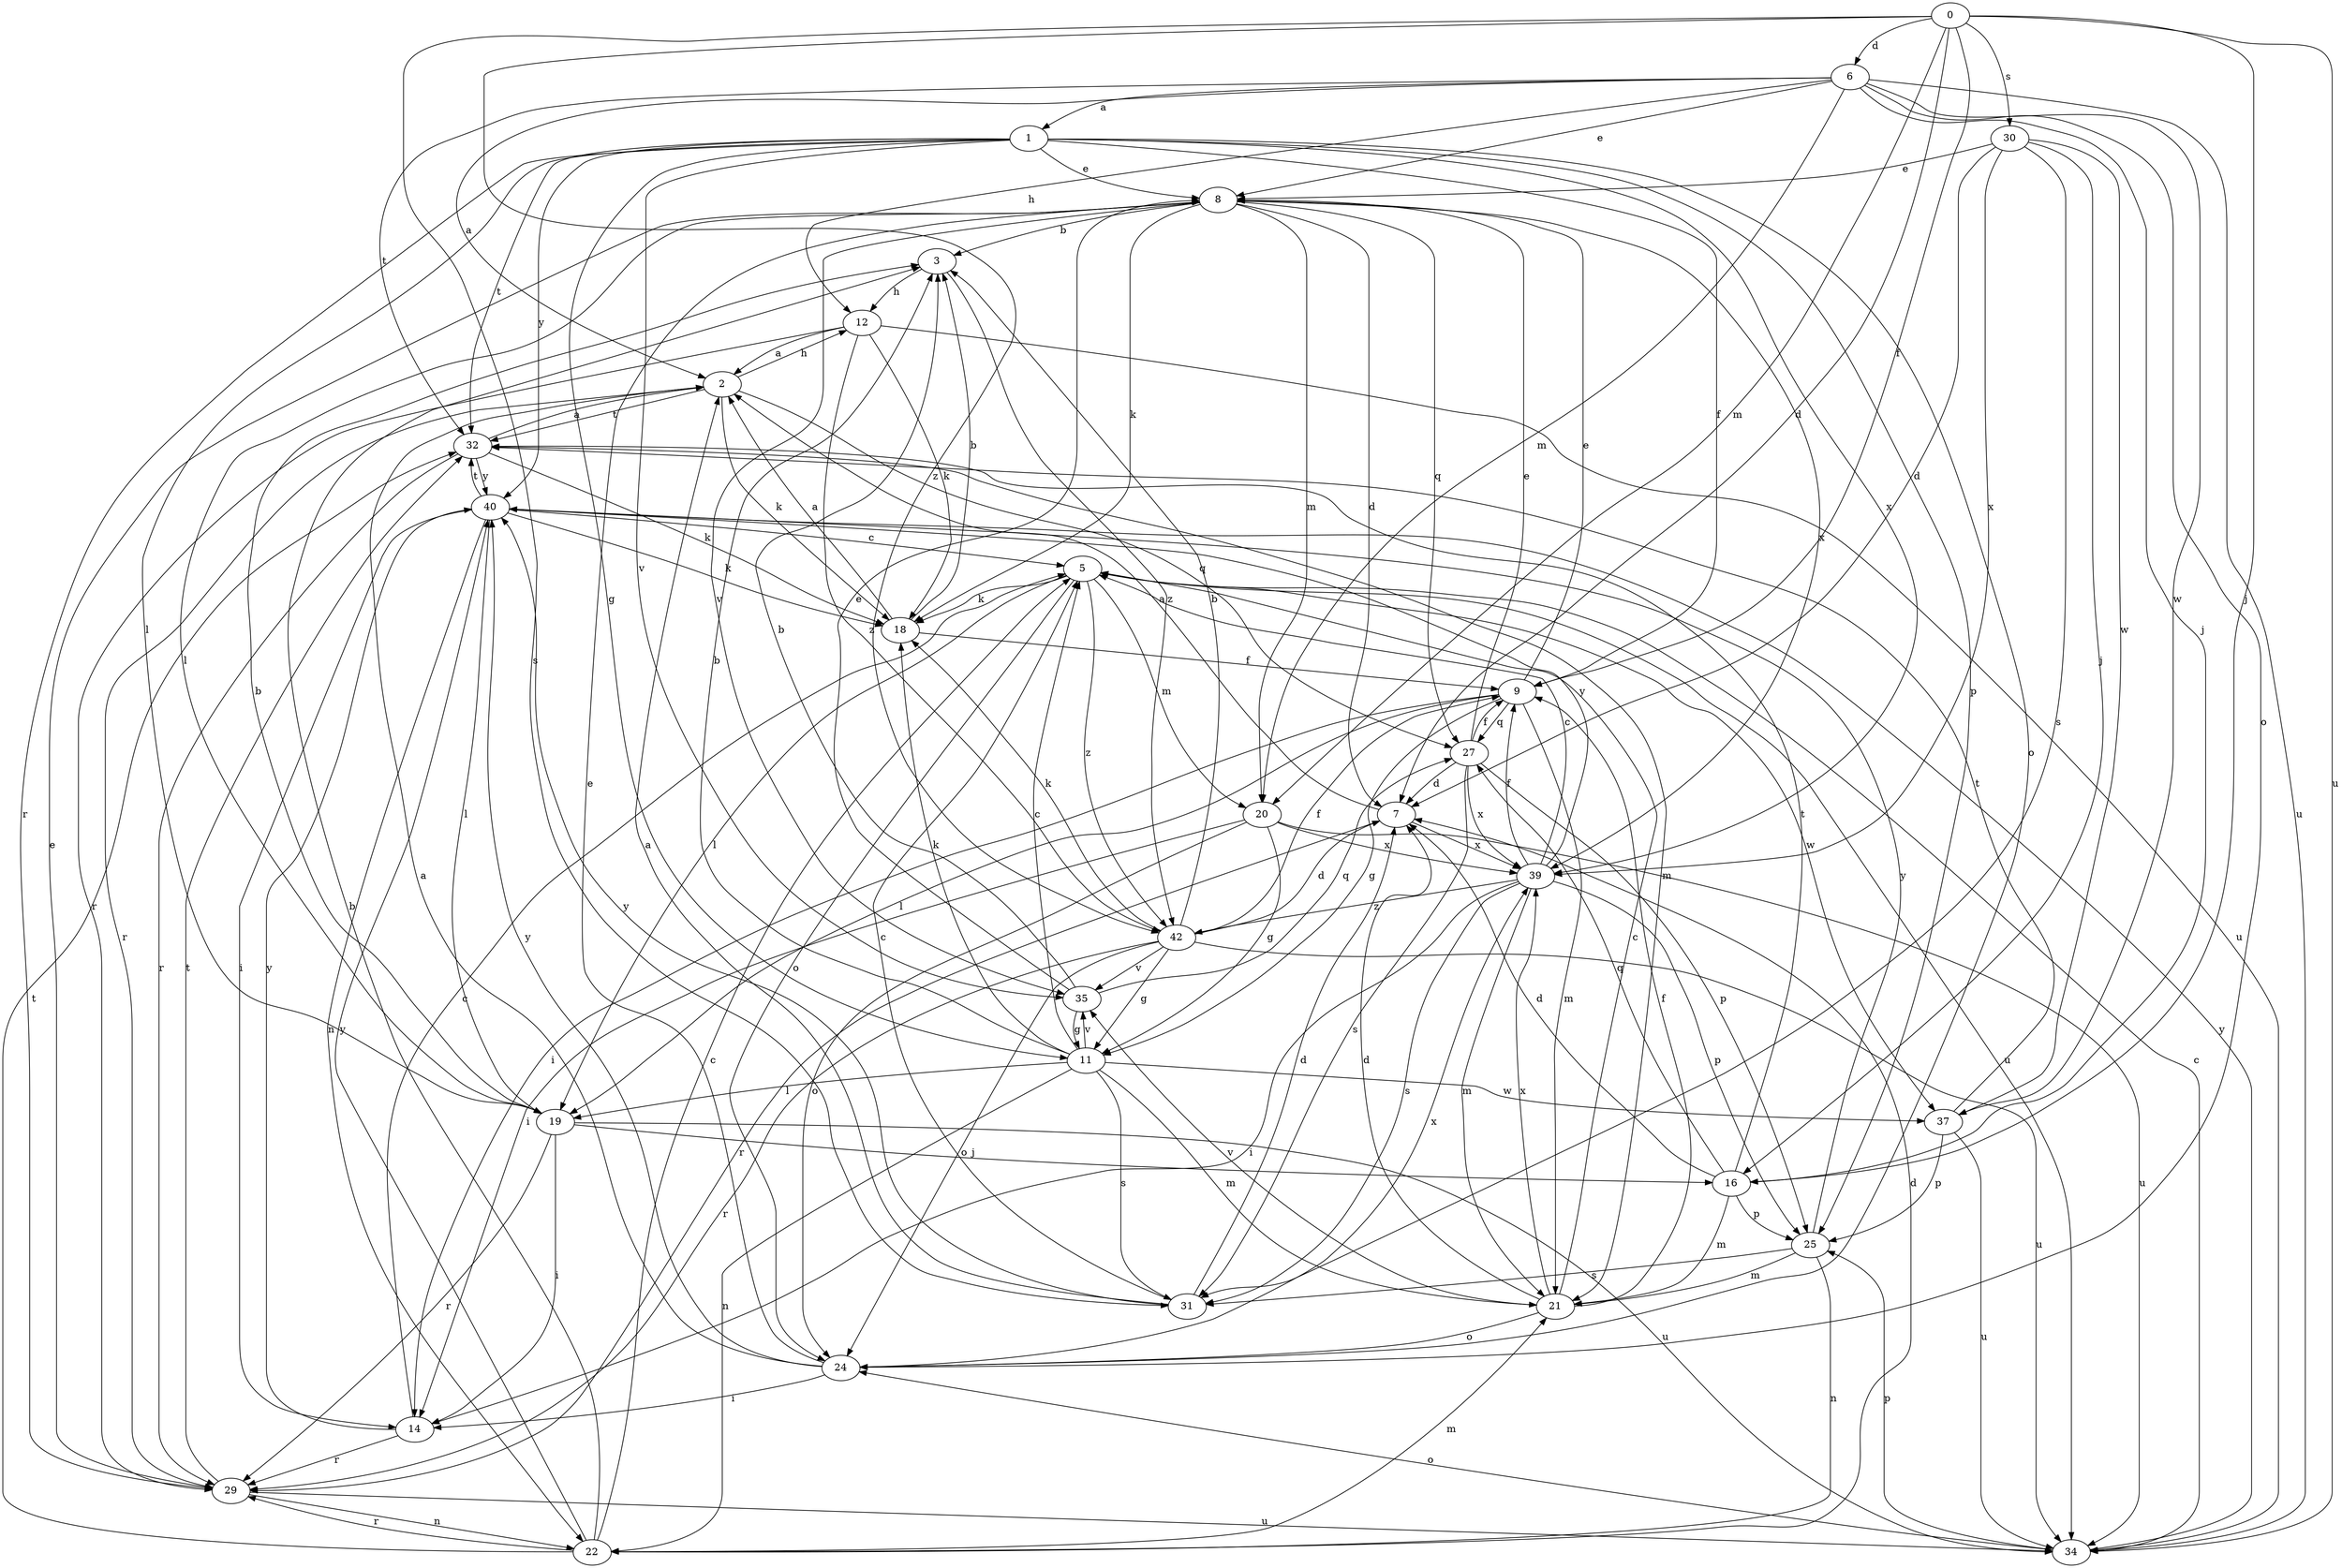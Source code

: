 strict digraph  {
0;
1;
2;
3;
5;
6;
7;
8;
9;
11;
12;
14;
16;
18;
19;
20;
21;
22;
24;
25;
27;
29;
30;
31;
32;
34;
35;
37;
39;
40;
42;
0 -> 6  [label=d];
0 -> 7  [label=d];
0 -> 9  [label=f];
0 -> 16  [label=j];
0 -> 20  [label=m];
0 -> 30  [label=s];
0 -> 31  [label=s];
0 -> 34  [label=u];
0 -> 42  [label=z];
1 -> 8  [label=e];
1 -> 9  [label=f];
1 -> 11  [label=g];
1 -> 19  [label=l];
1 -> 24  [label=o];
1 -> 25  [label=p];
1 -> 29  [label=r];
1 -> 32  [label=t];
1 -> 35  [label=v];
1 -> 39  [label=x];
1 -> 40  [label=y];
2 -> 12  [label=h];
2 -> 18  [label=k];
2 -> 27  [label=q];
2 -> 29  [label=r];
2 -> 32  [label=t];
3 -> 12  [label=h];
3 -> 42  [label=z];
5 -> 18  [label=k];
5 -> 19  [label=l];
5 -> 20  [label=m];
5 -> 24  [label=o];
5 -> 34  [label=u];
5 -> 37  [label=w];
5 -> 42  [label=z];
6 -> 1  [label=a];
6 -> 2  [label=a];
6 -> 8  [label=e];
6 -> 12  [label=h];
6 -> 16  [label=j];
6 -> 20  [label=m];
6 -> 24  [label=o];
6 -> 32  [label=t];
6 -> 34  [label=u];
6 -> 37  [label=w];
7 -> 2  [label=a];
7 -> 29  [label=r];
7 -> 39  [label=x];
8 -> 3  [label=b];
8 -> 7  [label=d];
8 -> 18  [label=k];
8 -> 19  [label=l];
8 -> 20  [label=m];
8 -> 27  [label=q];
8 -> 35  [label=v];
8 -> 39  [label=x];
9 -> 8  [label=e];
9 -> 11  [label=g];
9 -> 14  [label=i];
9 -> 19  [label=l];
9 -> 21  [label=m];
9 -> 27  [label=q];
11 -> 3  [label=b];
11 -> 5  [label=c];
11 -> 18  [label=k];
11 -> 19  [label=l];
11 -> 21  [label=m];
11 -> 22  [label=n];
11 -> 31  [label=s];
11 -> 35  [label=v];
11 -> 37  [label=w];
12 -> 2  [label=a];
12 -> 18  [label=k];
12 -> 29  [label=r];
12 -> 34  [label=u];
12 -> 42  [label=z];
14 -> 5  [label=c];
14 -> 29  [label=r];
14 -> 40  [label=y];
16 -> 7  [label=d];
16 -> 21  [label=m];
16 -> 25  [label=p];
16 -> 27  [label=q];
16 -> 32  [label=t];
18 -> 2  [label=a];
18 -> 3  [label=b];
18 -> 9  [label=f];
19 -> 3  [label=b];
19 -> 14  [label=i];
19 -> 16  [label=j];
19 -> 29  [label=r];
19 -> 34  [label=u];
20 -> 11  [label=g];
20 -> 14  [label=i];
20 -> 24  [label=o];
20 -> 34  [label=u];
20 -> 39  [label=x];
21 -> 5  [label=c];
21 -> 7  [label=d];
21 -> 9  [label=f];
21 -> 24  [label=o];
21 -> 35  [label=v];
21 -> 39  [label=x];
22 -> 3  [label=b];
22 -> 5  [label=c];
22 -> 7  [label=d];
22 -> 21  [label=m];
22 -> 29  [label=r];
22 -> 32  [label=t];
22 -> 40  [label=y];
24 -> 2  [label=a];
24 -> 8  [label=e];
24 -> 14  [label=i];
24 -> 39  [label=x];
24 -> 40  [label=y];
25 -> 21  [label=m];
25 -> 22  [label=n];
25 -> 31  [label=s];
25 -> 40  [label=y];
27 -> 7  [label=d];
27 -> 8  [label=e];
27 -> 9  [label=f];
27 -> 25  [label=p];
27 -> 31  [label=s];
27 -> 39  [label=x];
29 -> 8  [label=e];
29 -> 22  [label=n];
29 -> 32  [label=t];
29 -> 34  [label=u];
30 -> 7  [label=d];
30 -> 8  [label=e];
30 -> 16  [label=j];
30 -> 31  [label=s];
30 -> 37  [label=w];
30 -> 39  [label=x];
31 -> 2  [label=a];
31 -> 5  [label=c];
31 -> 7  [label=d];
31 -> 40  [label=y];
32 -> 2  [label=a];
32 -> 18  [label=k];
32 -> 21  [label=m];
32 -> 29  [label=r];
32 -> 40  [label=y];
34 -> 5  [label=c];
34 -> 24  [label=o];
34 -> 25  [label=p];
34 -> 40  [label=y];
35 -> 3  [label=b];
35 -> 8  [label=e];
35 -> 11  [label=g];
35 -> 27  [label=q];
37 -> 25  [label=p];
37 -> 32  [label=t];
37 -> 34  [label=u];
39 -> 5  [label=c];
39 -> 9  [label=f];
39 -> 14  [label=i];
39 -> 21  [label=m];
39 -> 25  [label=p];
39 -> 31  [label=s];
39 -> 40  [label=y];
39 -> 42  [label=z];
40 -> 5  [label=c];
40 -> 14  [label=i];
40 -> 18  [label=k];
40 -> 19  [label=l];
40 -> 22  [label=n];
40 -> 32  [label=t];
42 -> 3  [label=b];
42 -> 7  [label=d];
42 -> 9  [label=f];
42 -> 11  [label=g];
42 -> 18  [label=k];
42 -> 24  [label=o];
42 -> 29  [label=r];
42 -> 34  [label=u];
42 -> 35  [label=v];
}
